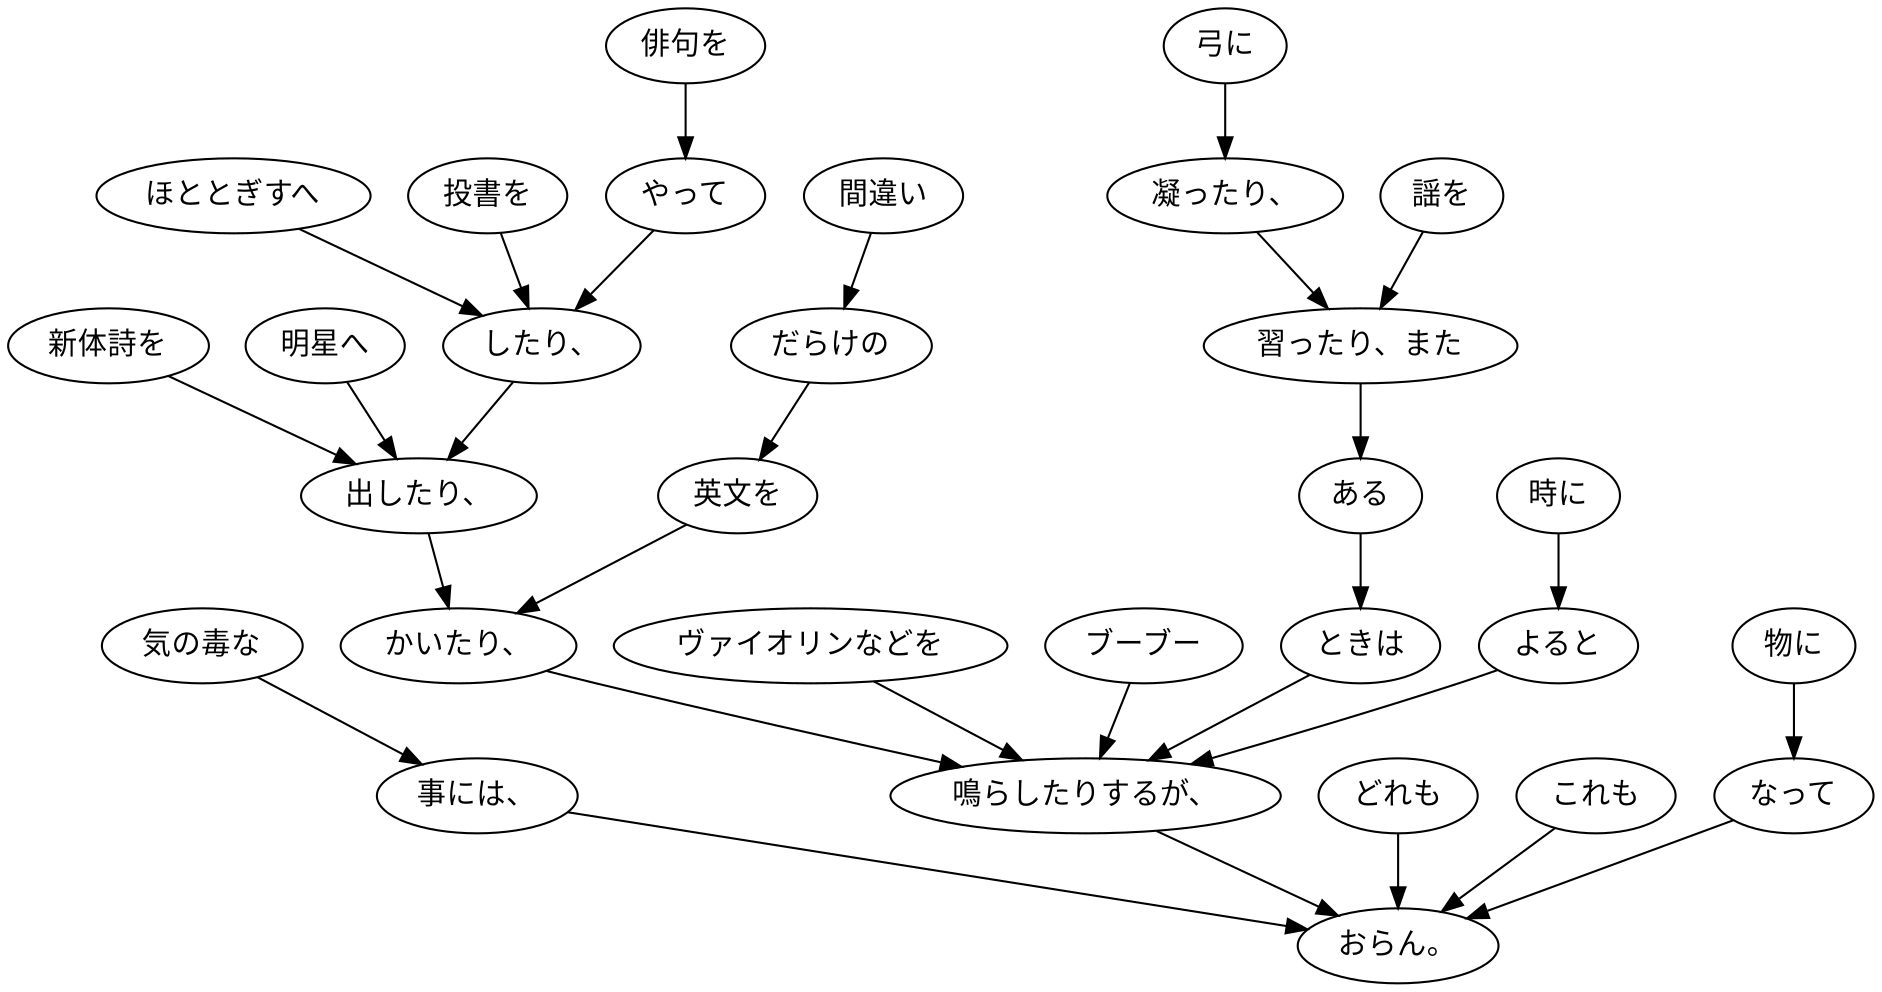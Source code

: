 digraph graph122 {
	node0 [label="俳句を"];
	node1 [label="やって"];
	node2 [label="ほととぎすへ"];
	node3 [label="投書を"];
	node4 [label="したり、"];
	node5 [label="新体詩を"];
	node6 [label="明星へ"];
	node7 [label="出したり、"];
	node8 [label="間違い"];
	node9 [label="だらけの"];
	node10 [label="英文を"];
	node11 [label="かいたり、"];
	node12 [label="時に"];
	node13 [label="よると"];
	node14 [label="弓に"];
	node15 [label="凝ったり、"];
	node16 [label="謡を"];
	node17 [label="習ったり、また"];
	node18 [label="ある"];
	node19 [label="ときは"];
	node20 [label="ヴァイオリンなどを"];
	node21 [label="ブーブー"];
	node22 [label="鳴らしたりするが、"];
	node23 [label="気の毒な"];
	node24 [label="事には、"];
	node25 [label="どれも"];
	node26 [label="これも"];
	node27 [label="物に"];
	node28 [label="なって"];
	node29 [label="おらん。"];
	node0 -> node1;
	node1 -> node4;
	node2 -> node4;
	node3 -> node4;
	node4 -> node7;
	node5 -> node7;
	node6 -> node7;
	node7 -> node11;
	node8 -> node9;
	node9 -> node10;
	node10 -> node11;
	node11 -> node22;
	node12 -> node13;
	node13 -> node22;
	node14 -> node15;
	node15 -> node17;
	node16 -> node17;
	node17 -> node18;
	node18 -> node19;
	node19 -> node22;
	node20 -> node22;
	node21 -> node22;
	node22 -> node29;
	node23 -> node24;
	node24 -> node29;
	node25 -> node29;
	node26 -> node29;
	node27 -> node28;
	node28 -> node29;
}
